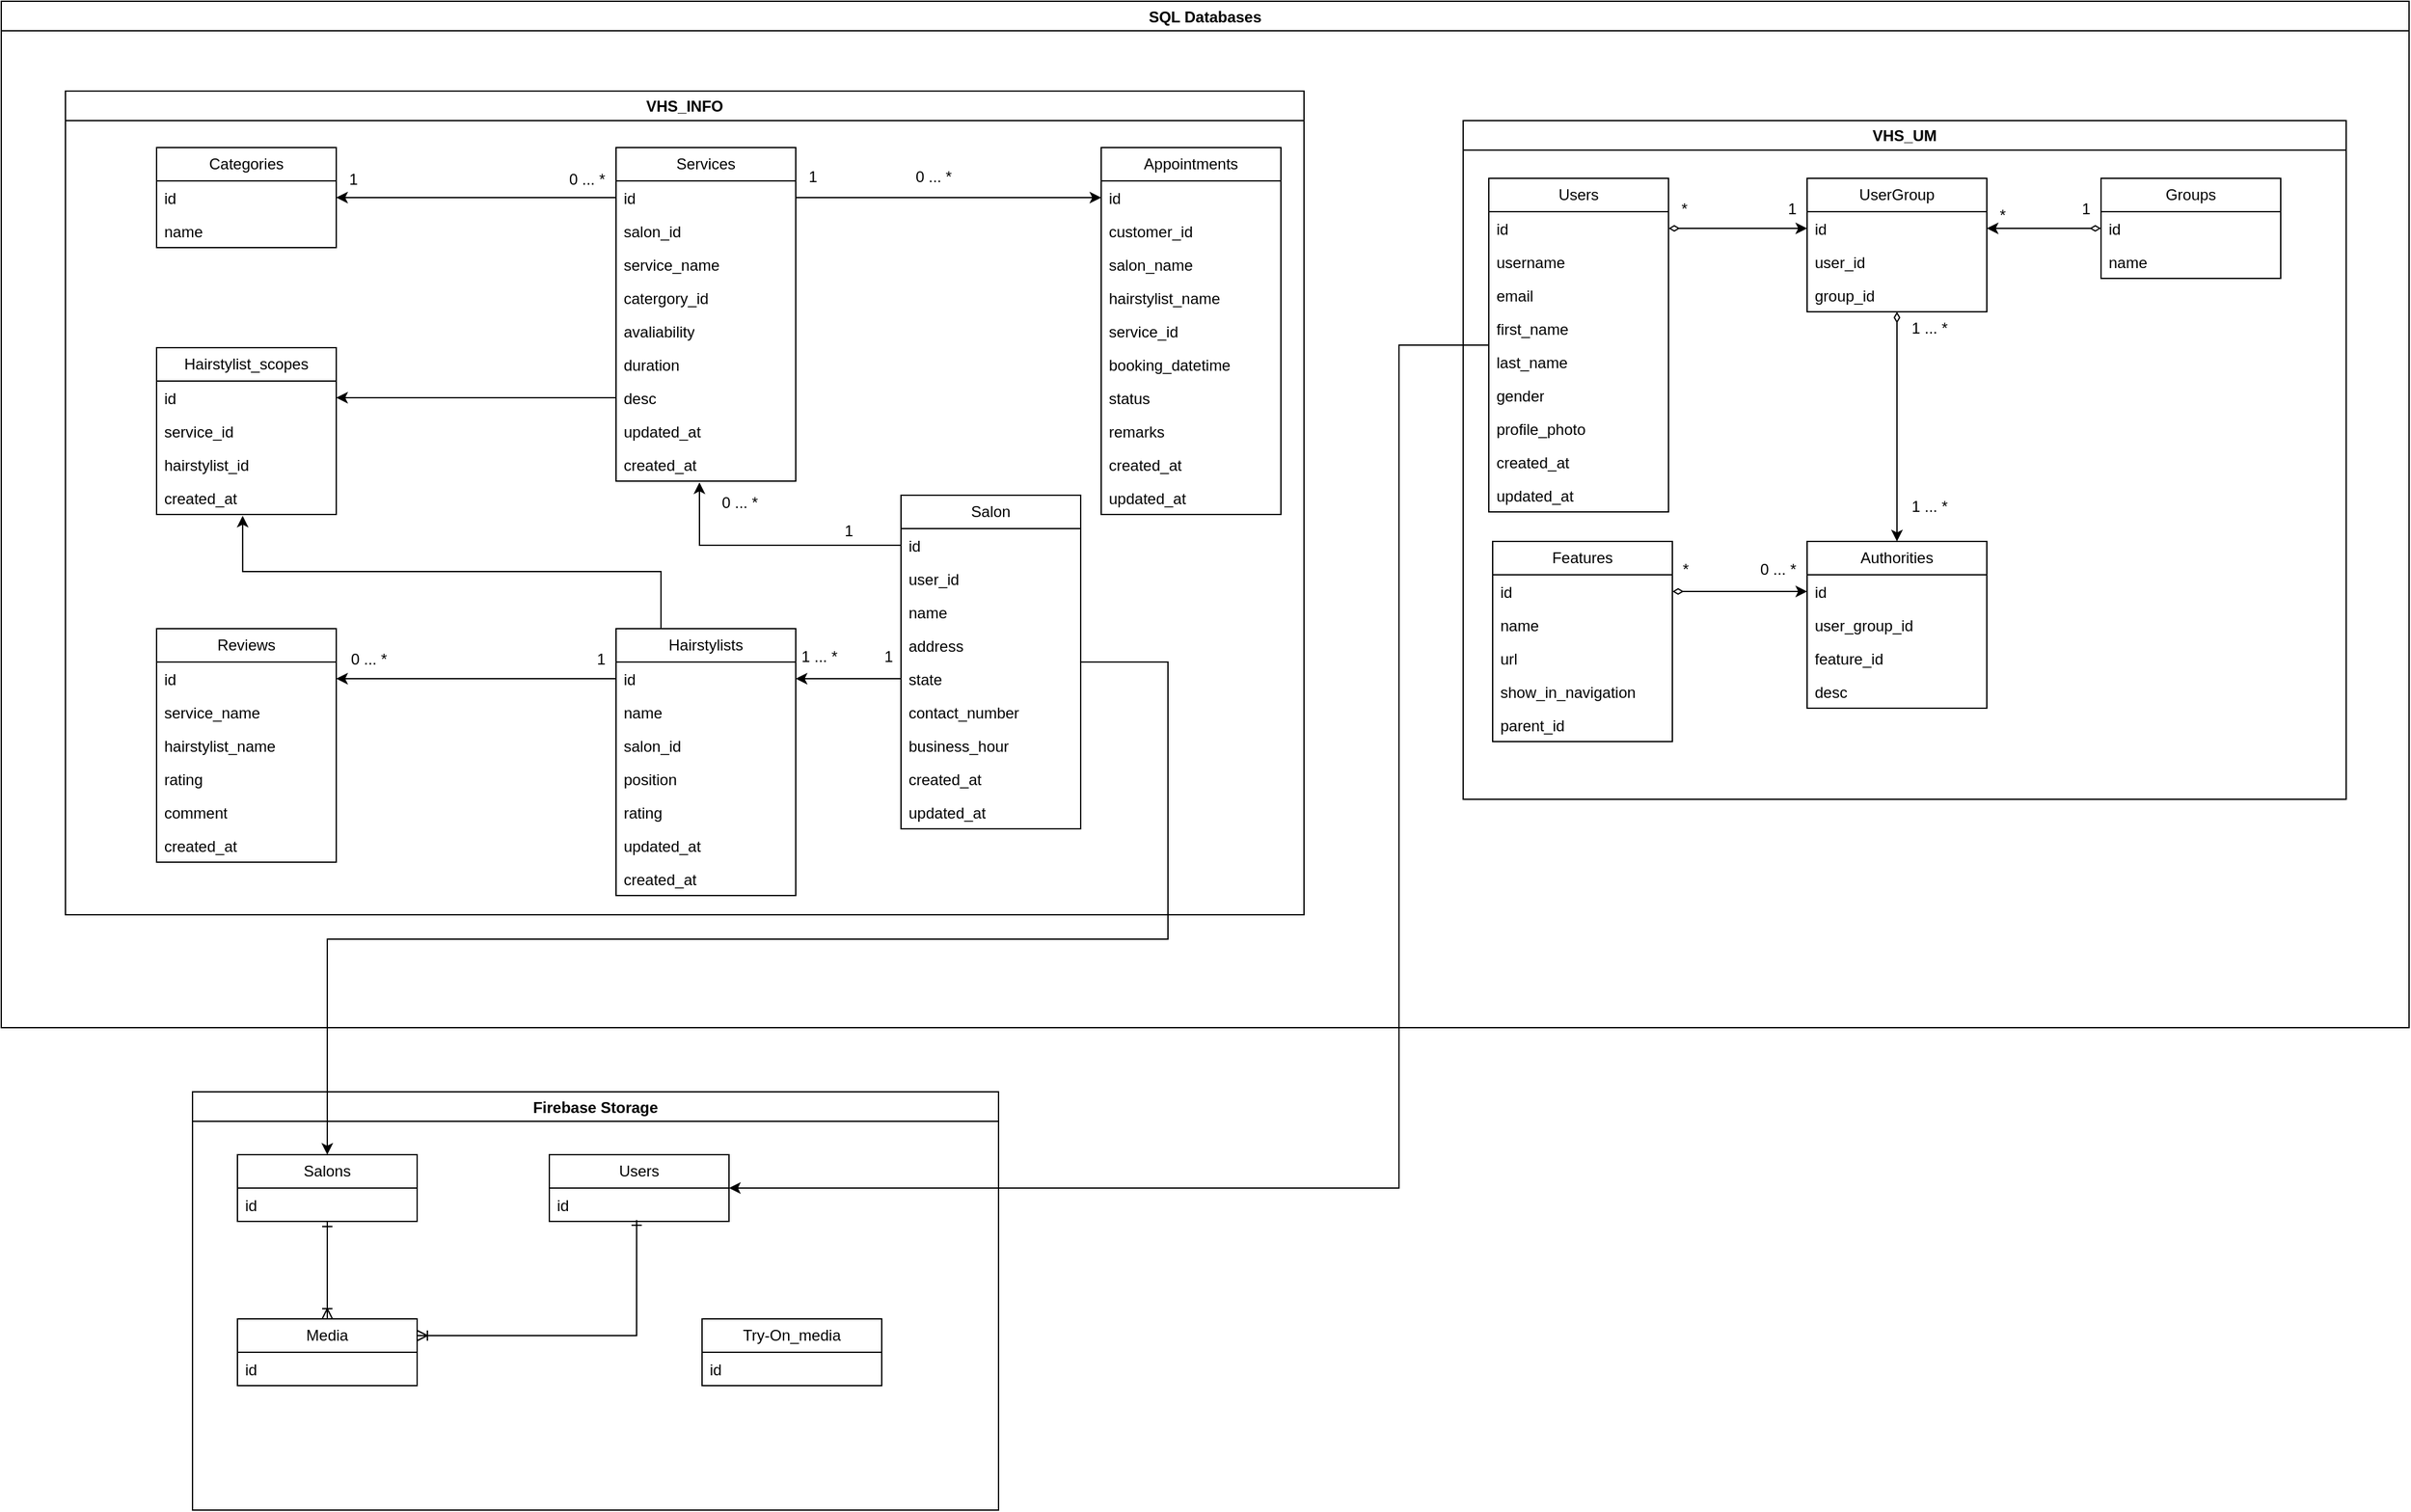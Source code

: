 <mxfile version="20.2.3" type="device"><diagram name="Page-1" id="EU95FbLC4-0vJ19-Mq4g"><mxGraphModel dx="3822" dy="1305" grid="0" gridSize="10" guides="1" tooltips="1" connect="1" arrows="1" fold="1" page="0" pageScale="1" pageWidth="850" pageHeight="1100" math="0" shadow="0"><root><mxCell id="0"/><mxCell id="1" parent="0"/><mxCell id="-qn0VNu3mBSavHZw8yQI-42" value="SQL Databases" style="swimlane;" parent="1" vertex="1"><mxGeometry x="-2357" y="-162" width="1876" height="800" as="geometry"/></mxCell><mxCell id="NPpUsrkIHnFNNXtcyEgX-66" value="VHS_UM" style="swimlane;whiteSpace=wrap;html=1;startSize=23;" parent="-qn0VNu3mBSavHZw8yQI-42" vertex="1"><mxGeometry x="1139" y="93" width="688" height="529" as="geometry"><mxRectangle x="262" y="-19" width="137" height="26" as="alternateBounds"/></mxGeometry></mxCell><mxCell id="NPpUsrkIHnFNNXtcyEgX-4" value="Users" style="swimlane;fontStyle=0;childLayout=stackLayout;horizontal=1;startSize=26;fillColor=none;horizontalStack=0;resizeParent=1;resizeParentMax=0;resizeLast=0;collapsible=1;marginBottom=0;whiteSpace=wrap;html=1;" parent="NPpUsrkIHnFNNXtcyEgX-66" vertex="1"><mxGeometry x="20" y="45" width="140" height="260" as="geometry"><mxRectangle x="330" y="230" width="100" height="30" as="alternateBounds"/></mxGeometry></mxCell><mxCell id="NPpUsrkIHnFNNXtcyEgX-24" value="id" style="text;strokeColor=none;fillColor=none;align=left;verticalAlign=top;spacingLeft=4;spacingRight=4;overflow=hidden;rotatable=0;points=[[0,0.5],[1,0.5]];portConstraint=eastwest;whiteSpace=wrap;html=1;" parent="NPpUsrkIHnFNNXtcyEgX-4" vertex="1"><mxGeometry y="26" width="140" height="26" as="geometry"/></mxCell><mxCell id="NPpUsrkIHnFNNXtcyEgX-25" value="username" style="text;strokeColor=none;fillColor=none;align=left;verticalAlign=top;spacingLeft=4;spacingRight=4;overflow=hidden;rotatable=0;points=[[0,0.5],[1,0.5]];portConstraint=eastwest;whiteSpace=wrap;html=1;" parent="NPpUsrkIHnFNNXtcyEgX-4" vertex="1"><mxGeometry y="52" width="140" height="26" as="geometry"/></mxCell><mxCell id="NPpUsrkIHnFNNXtcyEgX-26" value="email" style="text;strokeColor=none;fillColor=none;align=left;verticalAlign=top;spacingLeft=4;spacingRight=4;overflow=hidden;rotatable=0;points=[[0,0.5],[1,0.5]];portConstraint=eastwest;whiteSpace=wrap;html=1;" parent="NPpUsrkIHnFNNXtcyEgX-4" vertex="1"><mxGeometry y="78" width="140" height="26" as="geometry"/></mxCell><mxCell id="NPpUsrkIHnFNNXtcyEgX-27" value="first_name" style="text;strokeColor=none;fillColor=none;align=left;verticalAlign=top;spacingLeft=4;spacingRight=4;overflow=hidden;rotatable=0;points=[[0,0.5],[1,0.5]];portConstraint=eastwest;whiteSpace=wrap;html=1;" parent="NPpUsrkIHnFNNXtcyEgX-4" vertex="1"><mxGeometry y="104" width="140" height="26" as="geometry"/></mxCell><mxCell id="NPpUsrkIHnFNNXtcyEgX-6" value="last_name" style="text;strokeColor=none;fillColor=none;align=left;verticalAlign=top;spacingLeft=4;spacingRight=4;overflow=hidden;rotatable=0;points=[[0,0.5],[1,0.5]];portConstraint=eastwest;whiteSpace=wrap;html=1;" parent="NPpUsrkIHnFNNXtcyEgX-4" vertex="1"><mxGeometry y="130" width="140" height="26" as="geometry"/></mxCell><mxCell id="NPpUsrkIHnFNNXtcyEgX-29" value="gender" style="text;strokeColor=none;fillColor=none;align=left;verticalAlign=top;spacingLeft=4;spacingRight=4;overflow=hidden;rotatable=0;points=[[0,0.5],[1,0.5]];portConstraint=eastwest;whiteSpace=wrap;html=1;" parent="NPpUsrkIHnFNNXtcyEgX-4" vertex="1"><mxGeometry y="156" width="140" height="26" as="geometry"/></mxCell><mxCell id="lzZ6D2tlGXIr9GWn8i_I-21" value="profile_photo" style="text;strokeColor=none;fillColor=none;align=left;verticalAlign=top;spacingLeft=4;spacingRight=4;overflow=hidden;rotatable=0;points=[[0,0.5],[1,0.5]];portConstraint=eastwest;whiteSpace=wrap;html=1;" parent="NPpUsrkIHnFNNXtcyEgX-4" vertex="1"><mxGeometry y="182" width="140" height="26" as="geometry"/></mxCell><mxCell id="NPpUsrkIHnFNNXtcyEgX-30" value="created_at" style="text;strokeColor=none;fillColor=none;align=left;verticalAlign=top;spacingLeft=4;spacingRight=4;overflow=hidden;rotatable=0;points=[[0,0.5],[1,0.5]];portConstraint=eastwest;whiteSpace=wrap;html=1;" parent="NPpUsrkIHnFNNXtcyEgX-4" vertex="1"><mxGeometry y="208" width="140" height="26" as="geometry"/></mxCell><mxCell id="NPpUsrkIHnFNNXtcyEgX-28" value="updated_at" style="text;strokeColor=none;fillColor=none;align=left;verticalAlign=top;spacingLeft=4;spacingRight=4;overflow=hidden;rotatable=0;points=[[0,0.5],[1,0.5]];portConstraint=eastwest;whiteSpace=wrap;html=1;" parent="NPpUsrkIHnFNNXtcyEgX-4" vertex="1"><mxGeometry y="234" width="140" height="26" as="geometry"/></mxCell><mxCell id="NPpUsrkIHnFNNXtcyEgX-12" value="Groups" style="swimlane;fontStyle=0;childLayout=stackLayout;horizontal=1;startSize=26;fillColor=none;horizontalStack=0;resizeParent=1;resizeParentMax=0;resizeLast=0;collapsible=1;marginBottom=0;whiteSpace=wrap;html=1;" parent="NPpUsrkIHnFNNXtcyEgX-66" vertex="1"><mxGeometry x="497" y="45" width="140" height="78" as="geometry"/></mxCell><mxCell id="NPpUsrkIHnFNNXtcyEgX-13" value="id" style="text;strokeColor=none;fillColor=none;align=left;verticalAlign=top;spacingLeft=4;spacingRight=4;overflow=hidden;rotatable=0;points=[[0,0.5],[1,0.5]];portConstraint=eastwest;whiteSpace=wrap;html=1;" parent="NPpUsrkIHnFNNXtcyEgX-12" vertex="1"><mxGeometry y="26" width="140" height="26" as="geometry"/></mxCell><mxCell id="NPpUsrkIHnFNNXtcyEgX-14" value="name" style="text;strokeColor=none;fillColor=none;align=left;verticalAlign=top;spacingLeft=4;spacingRight=4;overflow=hidden;rotatable=0;points=[[0,0.5],[1,0.5]];portConstraint=eastwest;whiteSpace=wrap;html=1;" parent="NPpUsrkIHnFNNXtcyEgX-12" vertex="1"><mxGeometry y="52" width="140" height="26" as="geometry"/></mxCell><mxCell id="NPpUsrkIHnFNNXtcyEgX-16" value="Features" style="swimlane;fontStyle=0;childLayout=stackLayout;horizontal=1;startSize=26;fillColor=none;horizontalStack=0;resizeParent=1;resizeParentMax=0;resizeLast=0;collapsible=1;marginBottom=0;whiteSpace=wrap;html=1;" parent="NPpUsrkIHnFNNXtcyEgX-66" vertex="1"><mxGeometry x="23" y="328" width="140" height="156" as="geometry"/></mxCell><mxCell id="NPpUsrkIHnFNNXtcyEgX-17" value="id" style="text;strokeColor=none;fillColor=none;align=left;verticalAlign=top;spacingLeft=4;spacingRight=4;overflow=hidden;rotatable=0;points=[[0,0.5],[1,0.5]];portConstraint=eastwest;whiteSpace=wrap;html=1;" parent="NPpUsrkIHnFNNXtcyEgX-16" vertex="1"><mxGeometry y="26" width="140" height="26" as="geometry"/></mxCell><mxCell id="NPpUsrkIHnFNNXtcyEgX-18" value="name" style="text;strokeColor=none;fillColor=none;align=left;verticalAlign=top;spacingLeft=4;spacingRight=4;overflow=hidden;rotatable=0;points=[[0,0.5],[1,0.5]];portConstraint=eastwest;whiteSpace=wrap;html=1;" parent="NPpUsrkIHnFNNXtcyEgX-16" vertex="1"><mxGeometry y="52" width="140" height="26" as="geometry"/></mxCell><mxCell id="NPpUsrkIHnFNNXtcyEgX-19" value="url" style="text;strokeColor=none;fillColor=none;align=left;verticalAlign=top;spacingLeft=4;spacingRight=4;overflow=hidden;rotatable=0;points=[[0,0.5],[1,0.5]];portConstraint=eastwest;whiteSpace=wrap;html=1;" parent="NPpUsrkIHnFNNXtcyEgX-16" vertex="1"><mxGeometry y="78" width="140" height="26" as="geometry"/></mxCell><mxCell id="NPpUsrkIHnFNNXtcyEgX-31" value="show_in_navigation" style="text;strokeColor=none;fillColor=none;align=left;verticalAlign=top;spacingLeft=4;spacingRight=4;overflow=hidden;rotatable=0;points=[[0,0.5],[1,0.5]];portConstraint=eastwest;whiteSpace=wrap;html=1;" parent="NPpUsrkIHnFNNXtcyEgX-16" vertex="1"><mxGeometry y="104" width="140" height="26" as="geometry"/></mxCell><mxCell id="NPpUsrkIHnFNNXtcyEgX-32" value="parent_id" style="text;strokeColor=none;fillColor=none;align=left;verticalAlign=top;spacingLeft=4;spacingRight=4;overflow=hidden;rotatable=0;points=[[0,0.5],[1,0.5]];portConstraint=eastwest;whiteSpace=wrap;html=1;" parent="NPpUsrkIHnFNNXtcyEgX-16" vertex="1"><mxGeometry y="130" width="140" height="26" as="geometry"/></mxCell><mxCell id="NPpUsrkIHnFNNXtcyEgX-20" value="Authorities" style="swimlane;fontStyle=0;childLayout=stackLayout;horizontal=1;startSize=26;fillColor=none;horizontalStack=0;resizeParent=1;resizeParentMax=0;resizeLast=0;collapsible=1;marginBottom=0;whiteSpace=wrap;html=1;" parent="NPpUsrkIHnFNNXtcyEgX-66" vertex="1"><mxGeometry x="268" y="328" width="140" height="130" as="geometry"/></mxCell><mxCell id="NPpUsrkIHnFNNXtcyEgX-21" value="id" style="text;strokeColor=none;fillColor=none;align=left;verticalAlign=top;spacingLeft=4;spacingRight=4;overflow=hidden;rotatable=0;points=[[0,0.5],[1,0.5]];portConstraint=eastwest;whiteSpace=wrap;html=1;" parent="NPpUsrkIHnFNNXtcyEgX-20" vertex="1"><mxGeometry y="26" width="140" height="26" as="geometry"/></mxCell><mxCell id="NPpUsrkIHnFNNXtcyEgX-61" value="user_group_id" style="text;strokeColor=none;fillColor=none;align=left;verticalAlign=top;spacingLeft=4;spacingRight=4;overflow=hidden;rotatable=0;points=[[0,0.5],[1,0.5]];portConstraint=eastwest;whiteSpace=wrap;html=1;" parent="NPpUsrkIHnFNNXtcyEgX-20" vertex="1"><mxGeometry y="52" width="140" height="26" as="geometry"/></mxCell><mxCell id="NPpUsrkIHnFNNXtcyEgX-22" value="feature_id" style="text;strokeColor=none;fillColor=none;align=left;verticalAlign=top;spacingLeft=4;spacingRight=4;overflow=hidden;rotatable=0;points=[[0,0.5],[1,0.5]];portConstraint=eastwest;whiteSpace=wrap;html=1;" parent="NPpUsrkIHnFNNXtcyEgX-20" vertex="1"><mxGeometry y="78" width="140" height="26" as="geometry"/></mxCell><mxCell id="NPpUsrkIHnFNNXtcyEgX-23" value="desc" style="text;strokeColor=none;fillColor=none;align=left;verticalAlign=top;spacingLeft=4;spacingRight=4;overflow=hidden;rotatable=0;points=[[0,0.5],[1,0.5]];portConstraint=eastwest;whiteSpace=wrap;html=1;" parent="NPpUsrkIHnFNNXtcyEgX-20" vertex="1"><mxGeometry y="104" width="140" height="26" as="geometry"/></mxCell><mxCell id="NPpUsrkIHnFNNXtcyEgX-56" style="edgeStyle=orthogonalEdgeStyle;rounded=0;orthogonalLoop=1;jettySize=auto;html=1;startArrow=diamondThin;startFill=0;" parent="NPpUsrkIHnFNNXtcyEgX-66" source="NPpUsrkIHnFNNXtcyEgX-45" target="NPpUsrkIHnFNNXtcyEgX-20" edge="1"><mxGeometry relative="1" as="geometry"/></mxCell><mxCell id="NPpUsrkIHnFNNXtcyEgX-45" value="UserGroup" style="swimlane;fontStyle=0;childLayout=stackLayout;horizontal=1;startSize=26;fillColor=none;horizontalStack=0;resizeParent=1;resizeParentMax=0;resizeLast=0;collapsible=1;marginBottom=0;whiteSpace=wrap;html=1;" parent="NPpUsrkIHnFNNXtcyEgX-66" vertex="1"><mxGeometry x="268" y="45" width="140" height="104" as="geometry"/></mxCell><mxCell id="NPpUsrkIHnFNNXtcyEgX-46" value="id" style="text;strokeColor=none;fillColor=none;align=left;verticalAlign=top;spacingLeft=4;spacingRight=4;overflow=hidden;rotatable=0;points=[[0,0.5],[1,0.5]];portConstraint=eastwest;whiteSpace=wrap;html=1;" parent="NPpUsrkIHnFNNXtcyEgX-45" vertex="1"><mxGeometry y="26" width="140" height="26" as="geometry"/></mxCell><mxCell id="NPpUsrkIHnFNNXtcyEgX-47" value="user_id" style="text;strokeColor=none;fillColor=none;align=left;verticalAlign=top;spacingLeft=4;spacingRight=4;overflow=hidden;rotatable=0;points=[[0,0.5],[1,0.5]];portConstraint=eastwest;whiteSpace=wrap;html=1;" parent="NPpUsrkIHnFNNXtcyEgX-45" vertex="1"><mxGeometry y="52" width="140" height="26" as="geometry"/></mxCell><mxCell id="NPpUsrkIHnFNNXtcyEgX-51" value="group_id" style="text;strokeColor=none;fillColor=none;align=left;verticalAlign=top;spacingLeft=4;spacingRight=4;overflow=hidden;rotatable=0;points=[[0,0.5],[1,0.5]];portConstraint=eastwest;whiteSpace=wrap;html=1;" parent="NPpUsrkIHnFNNXtcyEgX-45" vertex="1"><mxGeometry y="78" width="140" height="26" as="geometry"/></mxCell><mxCell id="NPpUsrkIHnFNNXtcyEgX-48" style="edgeStyle=orthogonalEdgeStyle;rounded=0;orthogonalLoop=1;jettySize=auto;html=1;exitX=1;exitY=0.5;exitDx=0;exitDy=0;startArrow=diamondThin;startFill=0;" parent="NPpUsrkIHnFNNXtcyEgX-66" source="NPpUsrkIHnFNNXtcyEgX-24" target="NPpUsrkIHnFNNXtcyEgX-46" edge="1"><mxGeometry relative="1" as="geometry"/></mxCell><mxCell id="NPpUsrkIHnFNNXtcyEgX-50" style="edgeStyle=orthogonalEdgeStyle;rounded=0;orthogonalLoop=1;jettySize=auto;html=1;exitX=0;exitY=0.5;exitDx=0;exitDy=0;entryX=1;entryY=0.5;entryDx=0;entryDy=0;startArrow=diamondThin;startFill=0;" parent="NPpUsrkIHnFNNXtcyEgX-66" source="NPpUsrkIHnFNNXtcyEgX-13" target="NPpUsrkIHnFNNXtcyEgX-46" edge="1"><mxGeometry relative="1" as="geometry"/></mxCell><mxCell id="NPpUsrkIHnFNNXtcyEgX-54" value="1" style="text;html=1;align=center;verticalAlign=middle;resizable=0;points=[];autosize=1;strokeColor=none;fillColor=none;" parent="NPpUsrkIHnFNNXtcyEgX-66" vertex="1"><mxGeometry x="243" y="56" width="25" height="26" as="geometry"/></mxCell><mxCell id="NPpUsrkIHnFNNXtcyEgX-57" value="1 ... *" style="text;html=1;align=center;verticalAlign=middle;resizable=0;points=[];autosize=1;strokeColor=none;fillColor=none;" parent="NPpUsrkIHnFNNXtcyEgX-66" vertex="1"><mxGeometry x="340" y="288" width="46" height="26" as="geometry"/></mxCell><mxCell id="NPpUsrkIHnFNNXtcyEgX-58" value="1 ... *" style="text;html=1;align=center;verticalAlign=middle;resizable=0;points=[];autosize=1;strokeColor=none;fillColor=none;" parent="NPpUsrkIHnFNNXtcyEgX-66" vertex="1"><mxGeometry x="340" y="149" width="46" height="26" as="geometry"/></mxCell><mxCell id="NPpUsrkIHnFNNXtcyEgX-59" value="*" style="text;html=1;align=center;verticalAlign=middle;resizable=0;points=[];autosize=1;strokeColor=none;fillColor=none;" parent="NPpUsrkIHnFNNXtcyEgX-66" vertex="1"><mxGeometry x="160" y="56" width="23" height="26" as="geometry"/></mxCell><mxCell id="NPpUsrkIHnFNNXtcyEgX-60" value="1" style="text;html=1;align=center;verticalAlign=middle;resizable=0;points=[];autosize=1;strokeColor=none;fillColor=none;" parent="NPpUsrkIHnFNNXtcyEgX-66" vertex="1"><mxGeometry x="472" y="56" width="25" height="26" as="geometry"/></mxCell><mxCell id="NPpUsrkIHnFNNXtcyEgX-63" style="edgeStyle=orthogonalEdgeStyle;rounded=0;orthogonalLoop=1;jettySize=auto;html=1;exitX=1;exitY=0.5;exitDx=0;exitDy=0;entryX=0;entryY=0.5;entryDx=0;entryDy=0;startArrow=diamondThin;startFill=0;" parent="NPpUsrkIHnFNNXtcyEgX-66" source="NPpUsrkIHnFNNXtcyEgX-17" target="NPpUsrkIHnFNNXtcyEgX-21" edge="1"><mxGeometry relative="1" as="geometry"/></mxCell><mxCell id="NPpUsrkIHnFNNXtcyEgX-64" value="*" style="text;html=1;align=center;verticalAlign=middle;resizable=0;points=[];autosize=1;strokeColor=none;fillColor=none;" parent="NPpUsrkIHnFNNXtcyEgX-66" vertex="1"><mxGeometry x="161" y="337" width="23" height="26" as="geometry"/></mxCell><mxCell id="NPpUsrkIHnFNNXtcyEgX-65" value="0 ... *" style="text;html=1;align=center;verticalAlign=middle;resizable=0;points=[];autosize=1;strokeColor=none;fillColor=none;" parent="NPpUsrkIHnFNNXtcyEgX-66" vertex="1"><mxGeometry x="222" y="337" width="46" height="26" as="geometry"/></mxCell><mxCell id="e5NKQKGTSLIGtZle6qO9-22" value="*" style="text;html=1;align=center;verticalAlign=middle;resizable=0;points=[];autosize=1;strokeColor=none;fillColor=none;" parent="NPpUsrkIHnFNNXtcyEgX-66" vertex="1"><mxGeometry x="408" y="61" width="23" height="26" as="geometry"/></mxCell><mxCell id="-qn0VNu3mBSavHZw8yQI-41" value="VHS_INFO" style="swimlane;whiteSpace=wrap;html=1;" parent="-qn0VNu3mBSavHZw8yQI-42" vertex="1"><mxGeometry x="50" y="70" width="965" height="642" as="geometry"/></mxCell><mxCell id="e5NKQKGTSLIGtZle6qO9-1" value="Appointments" style="swimlane;fontStyle=0;childLayout=stackLayout;horizontal=1;startSize=26;fillColor=none;horizontalStack=0;resizeParent=1;resizeParentMax=0;resizeLast=0;collapsible=1;marginBottom=0;whiteSpace=wrap;html=1;" parent="-qn0VNu3mBSavHZw8yQI-41" vertex="1"><mxGeometry x="807" y="44" width="140" height="286" as="geometry"/></mxCell><mxCell id="e5NKQKGTSLIGtZle6qO9-2" value="id" style="text;strokeColor=none;fillColor=none;align=left;verticalAlign=top;spacingLeft=4;spacingRight=4;overflow=hidden;rotatable=0;points=[[0,0.5],[1,0.5]];portConstraint=eastwest;whiteSpace=wrap;html=1;" parent="e5NKQKGTSLIGtZle6qO9-1" vertex="1"><mxGeometry y="26" width="140" height="26" as="geometry"/></mxCell><mxCell id="e5NKQKGTSLIGtZle6qO9-5" value="customer_id" style="text;strokeColor=none;fillColor=none;align=left;verticalAlign=top;spacingLeft=4;spacingRight=4;overflow=hidden;rotatable=0;points=[[0,0.5],[1,0.5]];portConstraint=eastwest;whiteSpace=wrap;html=1;" parent="e5NKQKGTSLIGtZle6qO9-1" vertex="1"><mxGeometry y="52" width="140" height="26" as="geometry"/></mxCell><mxCell id="pWx1Q6VBMcV0_4F0QNCN-1" value="salon_name" style="text;strokeColor=none;fillColor=none;align=left;verticalAlign=top;spacingLeft=4;spacingRight=4;overflow=hidden;rotatable=0;points=[[0,0.5],[1,0.5]];portConstraint=eastwest;whiteSpace=wrap;html=1;" parent="e5NKQKGTSLIGtZle6qO9-1" vertex="1"><mxGeometry y="78" width="140" height="26" as="geometry"/></mxCell><mxCell id="pWx1Q6VBMcV0_4F0QNCN-2" value="hairstylist_name" style="text;strokeColor=none;fillColor=none;align=left;verticalAlign=top;spacingLeft=4;spacingRight=4;overflow=hidden;rotatable=0;points=[[0,0.5],[1,0.5]];portConstraint=eastwest;whiteSpace=wrap;html=1;" parent="e5NKQKGTSLIGtZle6qO9-1" vertex="1"><mxGeometry y="104" width="140" height="26" as="geometry"/></mxCell><mxCell id="e5NKQKGTSLIGtZle6qO9-8" value="service_id" style="text;strokeColor=none;fillColor=none;align=left;verticalAlign=top;spacingLeft=4;spacingRight=4;overflow=hidden;rotatable=0;points=[[0,0.5],[1,0.5]];portConstraint=eastwest;whiteSpace=wrap;html=1;" parent="e5NKQKGTSLIGtZle6qO9-1" vertex="1"><mxGeometry y="130" width="140" height="26" as="geometry"/></mxCell><mxCell id="e5NKQKGTSLIGtZle6qO9-6" value="booking_datetime" style="text;strokeColor=none;fillColor=none;align=left;verticalAlign=top;spacingLeft=4;spacingRight=4;overflow=hidden;rotatable=0;points=[[0,0.5],[1,0.5]];portConstraint=eastwest;whiteSpace=wrap;html=1;" parent="e5NKQKGTSLIGtZle6qO9-1" vertex="1"><mxGeometry y="156" width="140" height="26" as="geometry"/></mxCell><mxCell id="e5NKQKGTSLIGtZle6qO9-7" value="status" style="text;strokeColor=none;fillColor=none;align=left;verticalAlign=top;spacingLeft=4;spacingRight=4;overflow=hidden;rotatable=0;points=[[0,0.5],[1,0.5]];portConstraint=eastwest;whiteSpace=wrap;html=1;" parent="e5NKQKGTSLIGtZle6qO9-1" vertex="1"><mxGeometry y="182" width="140" height="26" as="geometry"/></mxCell><mxCell id="e5NKQKGTSLIGtZle6qO9-9" value="remarks" style="text;strokeColor=none;fillColor=none;align=left;verticalAlign=top;spacingLeft=4;spacingRight=4;overflow=hidden;rotatable=0;points=[[0,0.5],[1,0.5]];portConstraint=eastwest;whiteSpace=wrap;html=1;" parent="e5NKQKGTSLIGtZle6qO9-1" vertex="1"><mxGeometry y="208" width="140" height="26" as="geometry"/></mxCell><mxCell id="e5NKQKGTSLIGtZle6qO9-15" value="created_at" style="text;strokeColor=none;fillColor=none;align=left;verticalAlign=top;spacingLeft=4;spacingRight=4;overflow=hidden;rotatable=0;points=[[0,0.5],[1,0.5]];portConstraint=eastwest;whiteSpace=wrap;html=1;" parent="e5NKQKGTSLIGtZle6qO9-1" vertex="1"><mxGeometry y="234" width="140" height="26" as="geometry"/></mxCell><mxCell id="e5NKQKGTSLIGtZle6qO9-16" value="updated_at" style="text;strokeColor=none;fillColor=none;align=left;verticalAlign=top;spacingLeft=4;spacingRight=4;overflow=hidden;rotatable=0;points=[[0,0.5],[1,0.5]];portConstraint=eastwest;whiteSpace=wrap;html=1;" parent="e5NKQKGTSLIGtZle6qO9-1" vertex="1"><mxGeometry y="260" width="140" height="26" as="geometry"/></mxCell><mxCell id="e5NKQKGTSLIGtZle6qO9-10" value="Services" style="swimlane;fontStyle=0;childLayout=stackLayout;horizontal=1;startSize=26;fillColor=none;horizontalStack=0;resizeParent=1;resizeParentMax=0;resizeLast=0;collapsible=1;marginBottom=0;whiteSpace=wrap;html=1;" parent="-qn0VNu3mBSavHZw8yQI-41" vertex="1"><mxGeometry x="429" y="44" width="140" height="260" as="geometry"/></mxCell><mxCell id="e5NKQKGTSLIGtZle6qO9-11" value="id" style="text;strokeColor=none;fillColor=none;align=left;verticalAlign=top;spacingLeft=4;spacingRight=4;overflow=hidden;rotatable=0;points=[[0,0.5],[1,0.5]];portConstraint=eastwest;whiteSpace=wrap;html=1;" parent="e5NKQKGTSLIGtZle6qO9-10" vertex="1"><mxGeometry y="26" width="140" height="26" as="geometry"/></mxCell><mxCell id="e5NKQKGTSLIGtZle6qO9-12" value="salon_id" style="text;strokeColor=none;fillColor=none;align=left;verticalAlign=top;spacingLeft=4;spacingRight=4;overflow=hidden;rotatable=0;points=[[0,0.5],[1,0.5]];portConstraint=eastwest;whiteSpace=wrap;html=1;" parent="e5NKQKGTSLIGtZle6qO9-10" vertex="1"><mxGeometry y="52" width="140" height="26" as="geometry"/></mxCell><mxCell id="e5NKQKGTSLIGtZle6qO9-13" value="service_name" style="text;strokeColor=none;fillColor=none;align=left;verticalAlign=top;spacingLeft=4;spacingRight=4;overflow=hidden;rotatable=0;points=[[0,0.5],[1,0.5]];portConstraint=eastwest;whiteSpace=wrap;html=1;" parent="e5NKQKGTSLIGtZle6qO9-10" vertex="1"><mxGeometry y="78" width="140" height="26" as="geometry"/></mxCell><mxCell id="jHifMLoJYuQOKz62agZg-17" value="catergory_id" style="text;strokeColor=none;fillColor=none;align=left;verticalAlign=top;spacingLeft=4;spacingRight=4;overflow=hidden;rotatable=0;points=[[0,0.5],[1,0.5]];portConstraint=eastwest;whiteSpace=wrap;html=1;" parent="e5NKQKGTSLIGtZle6qO9-10" vertex="1"><mxGeometry y="104" width="140" height="26" as="geometry"/></mxCell><mxCell id="e5NKQKGTSLIGtZle6qO9-19" value="avaliability" style="text;strokeColor=none;fillColor=none;align=left;verticalAlign=top;spacingLeft=4;spacingRight=4;overflow=hidden;rotatable=0;points=[[0,0.5],[1,0.5]];portConstraint=eastwest;whiteSpace=wrap;html=1;" parent="e5NKQKGTSLIGtZle6qO9-10" vertex="1"><mxGeometry y="130" width="140" height="26" as="geometry"/></mxCell><mxCell id="e5NKQKGTSLIGtZle6qO9-17" value="duration" style="text;strokeColor=none;fillColor=none;align=left;verticalAlign=top;spacingLeft=4;spacingRight=4;overflow=hidden;rotatable=0;points=[[0,0.5],[1,0.5]];portConstraint=eastwest;whiteSpace=wrap;html=1;" parent="e5NKQKGTSLIGtZle6qO9-10" vertex="1"><mxGeometry y="156" width="140" height="26" as="geometry"/></mxCell><mxCell id="e5NKQKGTSLIGtZle6qO9-14" value="desc" style="text;strokeColor=none;fillColor=none;align=left;verticalAlign=top;spacingLeft=4;spacingRight=4;overflow=hidden;rotatable=0;points=[[0,0.5],[1,0.5]];portConstraint=eastwest;whiteSpace=wrap;html=1;" parent="e5NKQKGTSLIGtZle6qO9-10" vertex="1"><mxGeometry y="182" width="140" height="26" as="geometry"/></mxCell><mxCell id="jHifMLoJYuQOKz62agZg-15" value="updated_at" style="text;strokeColor=none;fillColor=none;align=left;verticalAlign=top;spacingLeft=4;spacingRight=4;overflow=hidden;rotatable=0;points=[[0,0.5],[1,0.5]];portConstraint=eastwest;whiteSpace=wrap;html=1;" parent="e5NKQKGTSLIGtZle6qO9-10" vertex="1"><mxGeometry y="208" width="140" height="26" as="geometry"/></mxCell><mxCell id="jHifMLoJYuQOKz62agZg-14" value="created_at" style="text;strokeColor=none;fillColor=none;align=left;verticalAlign=top;spacingLeft=4;spacingRight=4;overflow=hidden;rotatable=0;points=[[0,0.5],[1,0.5]];portConstraint=eastwest;whiteSpace=wrap;html=1;" parent="e5NKQKGTSLIGtZle6qO9-10" vertex="1"><mxGeometry y="234" width="140" height="26" as="geometry"/></mxCell><mxCell id="e5NKQKGTSLIGtZle6qO9-18" style="edgeStyle=orthogonalEdgeStyle;rounded=0;orthogonalLoop=1;jettySize=auto;html=1;exitX=1;exitY=0.5;exitDx=0;exitDy=0;entryX=0;entryY=0.5;entryDx=0;entryDy=0;" parent="-qn0VNu3mBSavHZw8yQI-41" source="e5NKQKGTSLIGtZle6qO9-11" target="e5NKQKGTSLIGtZle6qO9-2" edge="1"><mxGeometry relative="1" as="geometry"/></mxCell><mxCell id="e5NKQKGTSLIGtZle6qO9-20" value="0 ... *" style="text;html=1;align=center;verticalAlign=middle;resizable=0;points=[];autosize=1;strokeColor=none;fillColor=none;" parent="-qn0VNu3mBSavHZw8yQI-41" vertex="1"><mxGeometry x="653" y="54" width="46" height="26" as="geometry"/></mxCell><mxCell id="e5NKQKGTSLIGtZle6qO9-21" value="1" style="text;html=1;align=center;verticalAlign=middle;resizable=0;points=[];autosize=1;strokeColor=none;fillColor=none;" parent="-qn0VNu3mBSavHZw8yQI-41" vertex="1"><mxGeometry x="569" y="54" width="25" height="26" as="geometry"/></mxCell><mxCell id="e5NKQKGTSLIGtZle6qO9-23" value="Reviews" style="swimlane;fontStyle=0;childLayout=stackLayout;horizontal=1;startSize=26;fillColor=none;horizontalStack=0;resizeParent=1;resizeParentMax=0;resizeLast=0;collapsible=1;marginBottom=0;whiteSpace=wrap;html=1;" parent="-qn0VNu3mBSavHZw8yQI-41" vertex="1"><mxGeometry x="71" y="419" width="140" height="182" as="geometry"/></mxCell><mxCell id="e5NKQKGTSLIGtZle6qO9-24" value="id" style="text;strokeColor=none;fillColor=none;align=left;verticalAlign=top;spacingLeft=4;spacingRight=4;overflow=hidden;rotatable=0;points=[[0,0.5],[1,0.5]];portConstraint=eastwest;whiteSpace=wrap;html=1;" parent="e5NKQKGTSLIGtZle6qO9-23" vertex="1"><mxGeometry y="26" width="140" height="26" as="geometry"/></mxCell><mxCell id="e5NKQKGTSLIGtZle6qO9-25" value="service_name" style="text;strokeColor=none;fillColor=none;align=left;verticalAlign=top;spacingLeft=4;spacingRight=4;overflow=hidden;rotatable=0;points=[[0,0.5],[1,0.5]];portConstraint=eastwest;whiteSpace=wrap;html=1;" parent="e5NKQKGTSLIGtZle6qO9-23" vertex="1"><mxGeometry y="52" width="140" height="26" as="geometry"/></mxCell><mxCell id="jHifMLoJYuQOKz62agZg-21" value="hairstylist_name" style="text;strokeColor=none;fillColor=none;align=left;verticalAlign=top;spacingLeft=4;spacingRight=4;overflow=hidden;rotatable=0;points=[[0,0.5],[1,0.5]];portConstraint=eastwest;whiteSpace=wrap;html=1;" parent="e5NKQKGTSLIGtZle6qO9-23" vertex="1"><mxGeometry y="78" width="140" height="26" as="geometry"/></mxCell><mxCell id="e5NKQKGTSLIGtZle6qO9-27" value="rating" style="text;strokeColor=none;fillColor=none;align=left;verticalAlign=top;spacingLeft=4;spacingRight=4;overflow=hidden;rotatable=0;points=[[0,0.5],[1,0.5]];portConstraint=eastwest;whiteSpace=wrap;html=1;" parent="e5NKQKGTSLIGtZle6qO9-23" vertex="1"><mxGeometry y="104" width="140" height="26" as="geometry"/></mxCell><mxCell id="e5NKQKGTSLIGtZle6qO9-29" value="comment" style="text;strokeColor=none;fillColor=none;align=left;verticalAlign=top;spacingLeft=4;spacingRight=4;overflow=hidden;rotatable=0;points=[[0,0.5],[1,0.5]];portConstraint=eastwest;whiteSpace=wrap;html=1;" parent="e5NKQKGTSLIGtZle6qO9-23" vertex="1"><mxGeometry y="130" width="140" height="26" as="geometry"/></mxCell><mxCell id="e5NKQKGTSLIGtZle6qO9-30" value="created_at" style="text;strokeColor=none;fillColor=none;align=left;verticalAlign=top;spacingLeft=4;spacingRight=4;overflow=hidden;rotatable=0;points=[[0,0.5],[1,0.5]];portConstraint=eastwest;whiteSpace=wrap;html=1;" parent="e5NKQKGTSLIGtZle6qO9-23" vertex="1"><mxGeometry y="156" width="140" height="26" as="geometry"/></mxCell><mxCell id="e5NKQKGTSLIGtZle6qO9-35" value="0 ... *" style="text;html=1;align=center;verticalAlign=middle;resizable=0;points=[];autosize=1;strokeColor=none;fillColor=none;" parent="-qn0VNu3mBSavHZw8yQI-41" vertex="1"><mxGeometry x="213" y="430" width="46" height="26" as="geometry"/></mxCell><mxCell id="lzZ6D2tlGXIr9GWn8i_I-23" value="Salon" style="swimlane;fontStyle=0;childLayout=stackLayout;horizontal=1;startSize=26;fillColor=none;horizontalStack=0;resizeParent=1;resizeParentMax=0;resizeLast=0;collapsible=1;marginBottom=0;whiteSpace=wrap;html=1;" parent="-qn0VNu3mBSavHZw8yQI-41" vertex="1"><mxGeometry x="651" y="315" width="140" height="260" as="geometry"/></mxCell><mxCell id="lzZ6D2tlGXIr9GWn8i_I-24" value="id" style="text;strokeColor=none;fillColor=none;align=left;verticalAlign=top;spacingLeft=4;spacingRight=4;overflow=hidden;rotatable=0;points=[[0,0.5],[1,0.5]];portConstraint=eastwest;whiteSpace=wrap;html=1;" parent="lzZ6D2tlGXIr9GWn8i_I-23" vertex="1"><mxGeometry y="26" width="140" height="26" as="geometry"/></mxCell><mxCell id="dxCzehKGxPksyajQULWF-2" value="user_id" style="text;strokeColor=none;fillColor=none;align=left;verticalAlign=top;spacingLeft=4;spacingRight=4;overflow=hidden;rotatable=0;points=[[0,0.5],[1,0.5]];portConstraint=eastwest;whiteSpace=wrap;html=1;" parent="lzZ6D2tlGXIr9GWn8i_I-23" vertex="1"><mxGeometry y="52" width="140" height="26" as="geometry"/></mxCell><mxCell id="dxCzehKGxPksyajQULWF-3" value="name" style="text;strokeColor=none;fillColor=none;align=left;verticalAlign=top;spacingLeft=4;spacingRight=4;overflow=hidden;rotatable=0;points=[[0,0.5],[1,0.5]];portConstraint=eastwest;whiteSpace=wrap;html=1;" parent="lzZ6D2tlGXIr9GWn8i_I-23" vertex="1"><mxGeometry y="78" width="140" height="26" as="geometry"/></mxCell><mxCell id="dxCzehKGxPksyajQULWF-4" value="address" style="text;strokeColor=none;fillColor=none;align=left;verticalAlign=top;spacingLeft=4;spacingRight=4;overflow=hidden;rotatable=0;points=[[0,0.5],[1,0.5]];portConstraint=eastwest;whiteSpace=wrap;html=1;" parent="lzZ6D2tlGXIr9GWn8i_I-23" vertex="1"><mxGeometry y="104" width="140" height="26" as="geometry"/></mxCell><mxCell id="jHifMLoJYuQOKz62agZg-33" value="state" style="text;strokeColor=none;fillColor=none;align=left;verticalAlign=top;spacingLeft=4;spacingRight=4;overflow=hidden;rotatable=0;points=[[0,0.5],[1,0.5]];portConstraint=eastwest;whiteSpace=wrap;html=1;" parent="lzZ6D2tlGXIr9GWn8i_I-23" vertex="1"><mxGeometry y="130" width="140" height="26" as="geometry"/></mxCell><mxCell id="lzZ6D2tlGXIr9GWn8i_I-25" value="contact_number" style="text;strokeColor=none;fillColor=none;align=left;verticalAlign=top;spacingLeft=4;spacingRight=4;overflow=hidden;rotatable=0;points=[[0,0.5],[1,0.5]];portConstraint=eastwest;whiteSpace=wrap;html=1;" parent="lzZ6D2tlGXIr9GWn8i_I-23" vertex="1"><mxGeometry y="156" width="140" height="26" as="geometry"/></mxCell><mxCell id="jHifMLoJYuQOKz62agZg-34" value="business_hour" style="text;strokeColor=none;fillColor=none;align=left;verticalAlign=top;spacingLeft=4;spacingRight=4;overflow=hidden;rotatable=0;points=[[0,0.5],[1,0.5]];portConstraint=eastwest;whiteSpace=wrap;html=1;" parent="lzZ6D2tlGXIr9GWn8i_I-23" vertex="1"><mxGeometry y="182" width="140" height="26" as="geometry"/></mxCell><mxCell id="dxCzehKGxPksyajQULWF-6" value="created_at" style="text;strokeColor=none;fillColor=none;align=left;verticalAlign=top;spacingLeft=4;spacingRight=4;overflow=hidden;rotatable=0;points=[[0,0.5],[1,0.5]];portConstraint=eastwest;whiteSpace=wrap;html=1;" parent="lzZ6D2tlGXIr9GWn8i_I-23" vertex="1"><mxGeometry y="208" width="140" height="26" as="geometry"/></mxCell><mxCell id="dxCzehKGxPksyajQULWF-5" value="updated_at" style="text;strokeColor=none;fillColor=none;align=left;verticalAlign=top;spacingLeft=4;spacingRight=4;overflow=hidden;rotatable=0;points=[[0,0.5],[1,0.5]];portConstraint=eastwest;whiteSpace=wrap;html=1;" parent="lzZ6D2tlGXIr9GWn8i_I-23" vertex="1"><mxGeometry y="234" width="140" height="26" as="geometry"/></mxCell><mxCell id="lzZ6D2tlGXIr9GWn8i_I-30" value="1" style="text;html=1;align=center;verticalAlign=middle;resizable=0;points=[];autosize=1;strokeColor=none;fillColor=none;" parent="-qn0VNu3mBSavHZw8yQI-41" vertex="1"><mxGeometry x="597" y="330" width="25" height="26" as="geometry"/></mxCell><mxCell id="lzZ6D2tlGXIr9GWn8i_I-31" value="0 ... *" style="text;html=1;align=center;verticalAlign=middle;resizable=0;points=[];autosize=1;strokeColor=none;fillColor=none;" parent="-qn0VNu3mBSavHZw8yQI-41" vertex="1"><mxGeometry x="502" y="308" width="46" height="26" as="geometry"/></mxCell><mxCell id="jHifMLoJYuQOKz62agZg-7" value="Categories" style="swimlane;fontStyle=0;childLayout=stackLayout;horizontal=1;startSize=26;fillColor=none;horizontalStack=0;resizeParent=1;resizeParentMax=0;resizeLast=0;collapsible=1;marginBottom=0;whiteSpace=wrap;html=1;" parent="-qn0VNu3mBSavHZw8yQI-41" vertex="1"><mxGeometry x="71" y="44" width="140" height="78" as="geometry"/></mxCell><mxCell id="jHifMLoJYuQOKz62agZg-8" value="id" style="text;strokeColor=none;fillColor=none;align=left;verticalAlign=top;spacingLeft=4;spacingRight=4;overflow=hidden;rotatable=0;points=[[0,0.5],[1,0.5]];portConstraint=eastwest;whiteSpace=wrap;html=1;" parent="jHifMLoJYuQOKz62agZg-7" vertex="1"><mxGeometry y="26" width="140" height="26" as="geometry"/></mxCell><mxCell id="jHifMLoJYuQOKz62agZg-9" value="name" style="text;strokeColor=none;fillColor=none;align=left;verticalAlign=top;spacingLeft=4;spacingRight=4;overflow=hidden;rotatable=0;points=[[0,0.5],[1,0.5]];portConstraint=eastwest;whiteSpace=wrap;html=1;" parent="jHifMLoJYuQOKz62agZg-7" vertex="1"><mxGeometry y="52" width="140" height="26" as="geometry"/></mxCell><mxCell id="jHifMLoJYuQOKz62agZg-18" style="rounded=0;orthogonalLoop=1;jettySize=auto;html=1;startArrow=classic;startFill=1;endArrow=none;endFill=0;" parent="-qn0VNu3mBSavHZw8yQI-41" source="jHifMLoJYuQOKz62agZg-8" target="e5NKQKGTSLIGtZle6qO9-11" edge="1"><mxGeometry relative="1" as="geometry"/></mxCell><mxCell id="jHifMLoJYuQOKz62agZg-19" value="0 ... *" style="text;html=1;align=center;verticalAlign=middle;resizable=0;points=[];autosize=1;strokeColor=none;fillColor=none;" parent="-qn0VNu3mBSavHZw8yQI-41" vertex="1"><mxGeometry x="383" y="56" width="46" height="26" as="geometry"/></mxCell><mxCell id="jHifMLoJYuQOKz62agZg-20" value="1" style="text;html=1;align=center;verticalAlign=middle;resizable=0;points=[];autosize=1;strokeColor=none;fillColor=none;" parent="-qn0VNu3mBSavHZw8yQI-41" vertex="1"><mxGeometry x="211" y="56" width="25" height="26" as="geometry"/></mxCell><mxCell id="bgaR2aVLMqGZ0_HQK2EQ-9" style="edgeStyle=orthogonalEdgeStyle;rounded=0;orthogonalLoop=1;jettySize=auto;html=1;exitX=0.25;exitY=0;exitDx=0;exitDy=0;entryX=0.479;entryY=1.038;entryDx=0;entryDy=0;entryPerimeter=0;" parent="-qn0VNu3mBSavHZw8yQI-41" source="jHifMLoJYuQOKz62agZg-1" target="bgaR2aVLMqGZ0_HQK2EQ-8" edge="1"><mxGeometry relative="1" as="geometry"><mxPoint x="211" y="291" as="targetPoint"/></mxGeometry></mxCell><mxCell id="jHifMLoJYuQOKz62agZg-1" value="Hairstylists" style="swimlane;fontStyle=0;childLayout=stackLayout;horizontal=1;startSize=26;fillColor=none;horizontalStack=0;resizeParent=1;resizeParentMax=0;resizeLast=0;collapsible=1;marginBottom=0;whiteSpace=wrap;html=1;" parent="-qn0VNu3mBSavHZw8yQI-41" vertex="1"><mxGeometry x="429" y="419" width="140" height="208" as="geometry"/></mxCell><mxCell id="jHifMLoJYuQOKz62agZg-2" value="id" style="text;strokeColor=none;fillColor=none;align=left;verticalAlign=top;spacingLeft=4;spacingRight=4;overflow=hidden;rotatable=0;points=[[0,0.5],[1,0.5]];portConstraint=eastwest;whiteSpace=wrap;html=1;" parent="jHifMLoJYuQOKz62agZg-1" vertex="1"><mxGeometry y="26" width="140" height="26" as="geometry"/></mxCell><mxCell id="jHifMLoJYuQOKz62agZg-3" value="name" style="text;strokeColor=none;fillColor=none;align=left;verticalAlign=top;spacingLeft=4;spacingRight=4;overflow=hidden;rotatable=0;points=[[0,0.5],[1,0.5]];portConstraint=eastwest;whiteSpace=wrap;html=1;" parent="jHifMLoJYuQOKz62agZg-1" vertex="1"><mxGeometry y="52" width="140" height="26" as="geometry"/></mxCell><mxCell id="jHifMLoJYuQOKz62agZg-4" value="salon_id" style="text;strokeColor=none;fillColor=none;align=left;verticalAlign=top;spacingLeft=4;spacingRight=4;overflow=hidden;rotatable=0;points=[[0,0.5],[1,0.5]];portConstraint=eastwest;whiteSpace=wrap;html=1;" parent="jHifMLoJYuQOKz62agZg-1" vertex="1"><mxGeometry y="78" width="140" height="26" as="geometry"/></mxCell><mxCell id="Nw5Sm4VjPHlNhju3qrep-1" value="position" style="text;strokeColor=none;fillColor=none;align=left;verticalAlign=top;spacingLeft=4;spacingRight=4;overflow=hidden;rotatable=0;points=[[0,0.5],[1,0.5]];portConstraint=eastwest;whiteSpace=wrap;html=1;" parent="jHifMLoJYuQOKz62agZg-1" vertex="1"><mxGeometry y="104" width="140" height="26" as="geometry"/></mxCell><mxCell id="jHifMLoJYuQOKz62agZg-5" value="rating" style="text;strokeColor=none;fillColor=none;align=left;verticalAlign=top;spacingLeft=4;spacingRight=4;overflow=hidden;rotatable=0;points=[[0,0.5],[1,0.5]];portConstraint=eastwest;whiteSpace=wrap;html=1;" parent="jHifMLoJYuQOKz62agZg-1" vertex="1"><mxGeometry y="130" width="140" height="26" as="geometry"/></mxCell><mxCell id="jHifMLoJYuQOKz62agZg-22" value="updated_at" style="text;strokeColor=none;fillColor=none;align=left;verticalAlign=top;spacingLeft=4;spacingRight=4;overflow=hidden;rotatable=0;points=[[0,0.5],[1,0.5]];portConstraint=eastwest;whiteSpace=wrap;html=1;" parent="jHifMLoJYuQOKz62agZg-1" vertex="1"><mxGeometry y="156" width="140" height="26" as="geometry"/></mxCell><mxCell id="jHifMLoJYuQOKz62agZg-6" value="created_at" style="text;strokeColor=none;fillColor=none;align=left;verticalAlign=top;spacingLeft=4;spacingRight=4;overflow=hidden;rotatable=0;points=[[0,0.5],[1,0.5]];portConstraint=eastwest;whiteSpace=wrap;html=1;" parent="jHifMLoJYuQOKz62agZg-1" vertex="1"><mxGeometry y="182" width="140" height="26" as="geometry"/></mxCell><mxCell id="jHifMLoJYuQOKz62agZg-23" style="edgeStyle=none;rounded=0;orthogonalLoop=1;jettySize=auto;html=1;exitX=1;exitY=0.5;exitDx=0;exitDy=0;startArrow=classic;startFill=1;endArrow=none;endFill=0;" parent="-qn0VNu3mBSavHZw8yQI-41" source="e5NKQKGTSLIGtZle6qO9-24" target="jHifMLoJYuQOKz62agZg-2" edge="1"><mxGeometry relative="1" as="geometry"/></mxCell><mxCell id="jHifMLoJYuQOKz62agZg-24" value="1" style="text;html=1;align=center;verticalAlign=middle;resizable=0;points=[];autosize=1;strokeColor=none;fillColor=none;" parent="-qn0VNu3mBSavHZw8yQI-41" vertex="1"><mxGeometry x="404" y="430" width="25" height="26" as="geometry"/></mxCell><mxCell id="jHifMLoJYuQOKz62agZg-25" style="edgeStyle=none;rounded=0;orthogonalLoop=1;jettySize=auto;html=1;exitX=1;exitY=0.5;exitDx=0;exitDy=0;startArrow=classic;startFill=1;endArrow=none;endFill=0;" parent="-qn0VNu3mBSavHZw8yQI-41" source="jHifMLoJYuQOKz62agZg-2" target="jHifMLoJYuQOKz62agZg-33" edge="1"><mxGeometry relative="1" as="geometry"/></mxCell><mxCell id="jHifMLoJYuQOKz62agZg-26" value="1 ... *" style="text;html=1;align=center;verticalAlign=middle;resizable=0;points=[];autosize=1;strokeColor=none;fillColor=none;" parent="-qn0VNu3mBSavHZw8yQI-41" vertex="1"><mxGeometry x="564" y="428" width="46" height="26" as="geometry"/></mxCell><mxCell id="jHifMLoJYuQOKz62agZg-37" style="edgeStyle=orthogonalEdgeStyle;rounded=0;orthogonalLoop=1;jettySize=auto;html=1;entryX=0.464;entryY=1.038;entryDx=0;entryDy=0;entryPerimeter=0;startArrow=none;startFill=0;endArrow=classic;endFill=1;" parent="-qn0VNu3mBSavHZw8yQI-41" source="lzZ6D2tlGXIr9GWn8i_I-24" target="jHifMLoJYuQOKz62agZg-14" edge="1"><mxGeometry relative="1" as="geometry"/></mxCell><mxCell id="jHifMLoJYuQOKz62agZg-27" value="1" style="text;html=1;align=center;verticalAlign=middle;resizable=0;points=[];autosize=1;strokeColor=none;fillColor=none;" parent="-qn0VNu3mBSavHZw8yQI-41" vertex="1"><mxGeometry x="628" y="428" width="25" height="26" as="geometry"/></mxCell><mxCell id="bgaR2aVLMqGZ0_HQK2EQ-1" value="Hairstylist_scopes" style="swimlane;fontStyle=0;childLayout=stackLayout;horizontal=1;startSize=26;fillColor=none;horizontalStack=0;resizeParent=1;resizeParentMax=0;resizeLast=0;collapsible=1;marginBottom=0;whiteSpace=wrap;html=1;" parent="-qn0VNu3mBSavHZw8yQI-41" vertex="1"><mxGeometry x="71" y="200" width="140" height="130" as="geometry"/></mxCell><mxCell id="bgaR2aVLMqGZ0_HQK2EQ-2" value="id" style="text;strokeColor=none;fillColor=none;align=left;verticalAlign=top;spacingLeft=4;spacingRight=4;overflow=hidden;rotatable=0;points=[[0,0.5],[1,0.5]];portConstraint=eastwest;whiteSpace=wrap;html=1;" parent="bgaR2aVLMqGZ0_HQK2EQ-1" vertex="1"><mxGeometry y="26" width="140" height="26" as="geometry"/></mxCell><mxCell id="bgaR2aVLMqGZ0_HQK2EQ-4" value="service_id" style="text;strokeColor=none;fillColor=none;align=left;verticalAlign=top;spacingLeft=4;spacingRight=4;overflow=hidden;rotatable=0;points=[[0,0.5],[1,0.5]];portConstraint=eastwest;whiteSpace=wrap;html=1;" parent="bgaR2aVLMqGZ0_HQK2EQ-1" vertex="1"><mxGeometry y="52" width="140" height="26" as="geometry"/></mxCell><mxCell id="bgaR2aVLMqGZ0_HQK2EQ-5" value="hairstylist_id" style="text;strokeColor=none;fillColor=none;align=left;verticalAlign=top;spacingLeft=4;spacingRight=4;overflow=hidden;rotatable=0;points=[[0,0.5],[1,0.5]];portConstraint=eastwest;whiteSpace=wrap;html=1;" parent="bgaR2aVLMqGZ0_HQK2EQ-1" vertex="1"><mxGeometry y="78" width="140" height="26" as="geometry"/></mxCell><mxCell id="bgaR2aVLMqGZ0_HQK2EQ-8" value="created_at" style="text;strokeColor=none;fillColor=none;align=left;verticalAlign=top;spacingLeft=4;spacingRight=4;overflow=hidden;rotatable=0;points=[[0,0.5],[1,0.5]];portConstraint=eastwest;whiteSpace=wrap;html=1;" parent="bgaR2aVLMqGZ0_HQK2EQ-1" vertex="1"><mxGeometry y="104" width="140" height="26" as="geometry"/></mxCell><mxCell id="bgaR2aVLMqGZ0_HQK2EQ-10" style="edgeStyle=orthogonalEdgeStyle;rounded=0;orthogonalLoop=1;jettySize=auto;html=1;exitX=1;exitY=0.5;exitDx=0;exitDy=0;entryX=0;entryY=0.5;entryDx=0;entryDy=0;startArrow=classic;startFill=1;endArrow=none;endFill=0;" parent="-qn0VNu3mBSavHZw8yQI-41" source="bgaR2aVLMqGZ0_HQK2EQ-2" target="e5NKQKGTSLIGtZle6qO9-14" edge="1"><mxGeometry relative="1" as="geometry"/></mxCell><mxCell id="-qn0VNu3mBSavHZw8yQI-44" value="Firebase Storage" style="swimlane;" parent="1" vertex="1"><mxGeometry x="-2208" y="688" width="628" height="326" as="geometry"/></mxCell><mxCell id="lzZ6D2tlGXIr9GWn8i_I-10" value="Salons" style="swimlane;fontStyle=0;childLayout=stackLayout;horizontal=1;startSize=26;fillColor=none;horizontalStack=0;resizeParent=1;resizeParentMax=0;resizeLast=0;collapsible=1;marginBottom=0;whiteSpace=wrap;html=1;" parent="-qn0VNu3mBSavHZw8yQI-44" vertex="1"><mxGeometry x="35" y="49" width="140" height="52" as="geometry"/></mxCell><mxCell id="lzZ6D2tlGXIr9GWn8i_I-11" value="id" style="text;strokeColor=none;fillColor=none;align=left;verticalAlign=top;spacingLeft=4;spacingRight=4;overflow=hidden;rotatable=0;points=[[0,0.5],[1,0.5]];portConstraint=eastwest;whiteSpace=wrap;html=1;" parent="lzZ6D2tlGXIr9GWn8i_I-10" vertex="1"><mxGeometry y="26" width="140" height="26" as="geometry"/></mxCell><mxCell id="lzZ6D2tlGXIr9GWn8i_I-19" value="Media" style="swimlane;fontStyle=0;childLayout=stackLayout;horizontal=1;startSize=26;fillColor=none;horizontalStack=0;resizeParent=1;resizeParentMax=0;resizeLast=0;collapsible=1;marginBottom=0;whiteSpace=wrap;html=1;" parent="-qn0VNu3mBSavHZw8yQI-44" vertex="1"><mxGeometry x="35" y="177" width="140" height="52" as="geometry"/></mxCell><mxCell id="lzZ6D2tlGXIr9GWn8i_I-20" value="id" style="text;strokeColor=none;fillColor=none;align=left;verticalAlign=top;spacingLeft=4;spacingRight=4;overflow=hidden;rotatable=0;points=[[0,0.5],[1,0.5]];portConstraint=eastwest;whiteSpace=wrap;html=1;" parent="lzZ6D2tlGXIr9GWn8i_I-19" vertex="1"><mxGeometry y="26" width="140" height="26" as="geometry"/></mxCell><mxCell id="lzZ6D2tlGXIr9GWn8i_I-18" style="edgeStyle=orthogonalEdgeStyle;rounded=0;orthogonalLoop=1;jettySize=auto;html=1;exitX=0.5;exitY=1;exitDx=0;exitDy=0;entryX=0.5;entryY=0;entryDx=0;entryDy=0;endArrow=ERoneToMany;endFill=0;startArrow=ERone;startFill=0;" parent="-qn0VNu3mBSavHZw8yQI-44" source="lzZ6D2tlGXIr9GWn8i_I-10" target="lzZ6D2tlGXIr9GWn8i_I-19" edge="1"><mxGeometry relative="1" as="geometry"><mxPoint x="105" y="152" as="targetPoint"/></mxGeometry></mxCell><mxCell id="lzZ6D2tlGXIr9GWn8i_I-32" value="Users" style="swimlane;fontStyle=0;childLayout=stackLayout;horizontal=1;startSize=26;fillColor=none;horizontalStack=0;resizeParent=1;resizeParentMax=0;resizeLast=0;collapsible=1;marginBottom=0;whiteSpace=wrap;html=1;" parent="-qn0VNu3mBSavHZw8yQI-44" vertex="1"><mxGeometry x="278" y="49" width="140" height="52" as="geometry"/></mxCell><mxCell id="lzZ6D2tlGXIr9GWn8i_I-33" value="id" style="text;strokeColor=none;fillColor=none;align=left;verticalAlign=top;spacingLeft=4;spacingRight=4;overflow=hidden;rotatable=0;points=[[0,0.5],[1,0.5]];portConstraint=eastwest;whiteSpace=wrap;html=1;" parent="lzZ6D2tlGXIr9GWn8i_I-32" vertex="1"><mxGeometry y="26" width="140" height="26" as="geometry"/></mxCell><mxCell id="dxCzehKGxPksyajQULWF-1" style="edgeStyle=orthogonalEdgeStyle;rounded=0;orthogonalLoop=1;jettySize=auto;html=1;entryX=1;entryY=0.25;entryDx=0;entryDy=0;endArrow=ERoneToMany;endFill=0;startArrow=ERone;startFill=0;exitX=0.486;exitY=0.962;exitDx=0;exitDy=0;exitPerimeter=0;" parent="-qn0VNu3mBSavHZw8yQI-44" source="lzZ6D2tlGXIr9GWn8i_I-33" target="lzZ6D2tlGXIr9GWn8i_I-19" edge="1"><mxGeometry relative="1" as="geometry"><mxPoint x="379" y="204" as="targetPoint"/><mxPoint x="339" y="113" as="sourcePoint"/></mxGeometry></mxCell><mxCell id="dxCzehKGxPksyajQULWF-16" value="Try-On_media" style="swimlane;fontStyle=0;childLayout=stackLayout;horizontal=1;startSize=26;fillColor=none;horizontalStack=0;resizeParent=1;resizeParentMax=0;resizeLast=0;collapsible=1;marginBottom=0;whiteSpace=wrap;html=1;" parent="-qn0VNu3mBSavHZw8yQI-44" vertex="1"><mxGeometry x="397" y="177" width="140" height="52" as="geometry"/></mxCell><mxCell id="dxCzehKGxPksyajQULWF-17" value="id" style="text;strokeColor=none;fillColor=none;align=left;verticalAlign=top;spacingLeft=4;spacingRight=4;overflow=hidden;rotatable=0;points=[[0,0.5],[1,0.5]];portConstraint=eastwest;whiteSpace=wrap;html=1;" parent="dxCzehKGxPksyajQULWF-16" vertex="1"><mxGeometry y="26" width="140" height="26" as="geometry"/></mxCell><mxCell id="jHifMLoJYuQOKz62agZg-30" style="edgeStyle=orthogonalEdgeStyle;rounded=0;orthogonalLoop=1;jettySize=auto;html=1;entryX=0.5;entryY=0;entryDx=0;entryDy=0;startArrow=none;startFill=0;endArrow=classic;endFill=1;" parent="1" source="lzZ6D2tlGXIr9GWn8i_I-23" target="lzZ6D2tlGXIr9GWn8i_I-10" edge="1"><mxGeometry relative="1" as="geometry"><Array as="points"><mxPoint x="-1448" y="569"/><mxPoint x="-2103" y="569"/></Array></mxGeometry></mxCell><mxCell id="jHifMLoJYuQOKz62agZg-31" style="edgeStyle=orthogonalEdgeStyle;rounded=0;orthogonalLoop=1;jettySize=auto;html=1;startArrow=none;startFill=0;endArrow=classic;endFill=1;" parent="1" source="NPpUsrkIHnFNNXtcyEgX-4" target="lzZ6D2tlGXIr9GWn8i_I-32" edge="1"><mxGeometry relative="1" as="geometry"><Array as="points"><mxPoint x="-1268" y="106"/><mxPoint x="-1268" y="763"/></Array></mxGeometry></mxCell></root></mxGraphModel></diagram></mxfile>